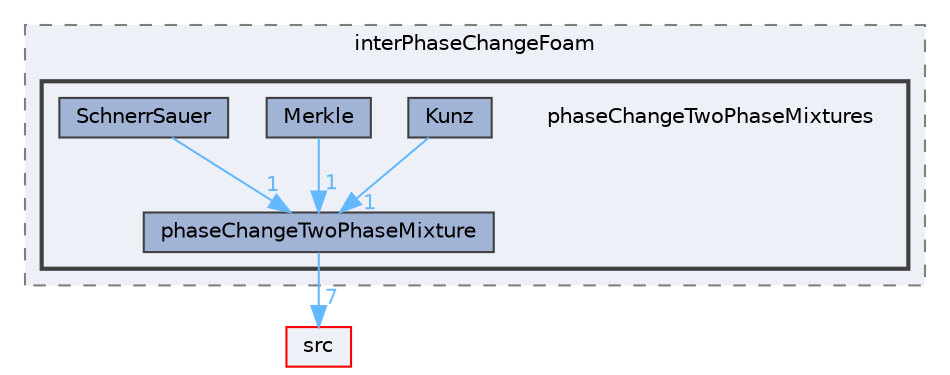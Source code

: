 digraph "applications/solvers/multiphase/interPhaseChangeFoam/phaseChangeTwoPhaseMixtures"
{
 // LATEX_PDF_SIZE
  bgcolor="transparent";
  edge [fontname=Helvetica,fontsize=10,labelfontname=Helvetica,labelfontsize=10];
  node [fontname=Helvetica,fontsize=10,shape=box,height=0.2,width=0.4];
  compound=true
  subgraph clusterdir_072f0e2674ae04115e1196cfcbf8d2aa {
    graph [ bgcolor="#edf0f7", pencolor="grey50", label="interPhaseChangeFoam", fontname=Helvetica,fontsize=10 style="filled,dashed", URL="dir_072f0e2674ae04115e1196cfcbf8d2aa.html",tooltip=""]
  subgraph clusterdir_428d76558bf17b61b63e4dbf2a2e5401 {
    graph [ bgcolor="#edf0f7", pencolor="grey25", label="", fontname=Helvetica,fontsize=10 style="filled,bold", URL="dir_428d76558bf17b61b63e4dbf2a2e5401.html",tooltip=""]
    dir_428d76558bf17b61b63e4dbf2a2e5401 [shape=plaintext, label="phaseChangeTwoPhaseMixtures"];
  dir_a38fbfd2725be097781c915bf944a088 [label="Kunz", fillcolor="#a2b4d6", color="grey25", style="filled", URL="dir_a38fbfd2725be097781c915bf944a088.html",tooltip=""];
  dir_301e10e4ec80ffb7d6de7678b8cd68a2 [label="Merkle", fillcolor="#a2b4d6", color="grey25", style="filled", URL="dir_301e10e4ec80ffb7d6de7678b8cd68a2.html",tooltip=""];
  dir_21e893d6b4a0ab8f17bf121752a23206 [label="phaseChangeTwoPhaseMixture", fillcolor="#a2b4d6", color="grey25", style="filled", URL="dir_21e893d6b4a0ab8f17bf121752a23206.html",tooltip=""];
  dir_b3a69e1e896de06609f27ea2da8836cf [label="SchnerrSauer", fillcolor="#a2b4d6", color="grey25", style="filled", URL="dir_b3a69e1e896de06609f27ea2da8836cf.html",tooltip=""];
  }
  }
  dir_68267d1309a1af8e8297ef4c3efbcdba [label="src", fillcolor="#edf0f7", color="red", style="filled", URL="dir_68267d1309a1af8e8297ef4c3efbcdba.html",tooltip=""];
  dir_a38fbfd2725be097781c915bf944a088->dir_21e893d6b4a0ab8f17bf121752a23206 [headlabel="1", labeldistance=1.5 headhref="dir_002054_002879.html" href="dir_002054_002879.html" color="steelblue1" fontcolor="steelblue1"];
  dir_301e10e4ec80ffb7d6de7678b8cd68a2->dir_21e893d6b4a0ab8f17bf121752a23206 [headlabel="1", labeldistance=1.5 headhref="dir_002356_002879.html" href="dir_002356_002879.html" color="steelblue1" fontcolor="steelblue1"];
  dir_21e893d6b4a0ab8f17bf121752a23206->dir_68267d1309a1af8e8297ef4c3efbcdba [headlabel="7", labeldistance=1.5 headhref="dir_002879_003729.html" href="dir_002879_003729.html" color="steelblue1" fontcolor="steelblue1"];
  dir_b3a69e1e896de06609f27ea2da8836cf->dir_21e893d6b4a0ab8f17bf121752a23206 [headlabel="1", labeldistance=1.5 headhref="dir_003439_002879.html" href="dir_003439_002879.html" color="steelblue1" fontcolor="steelblue1"];
}

